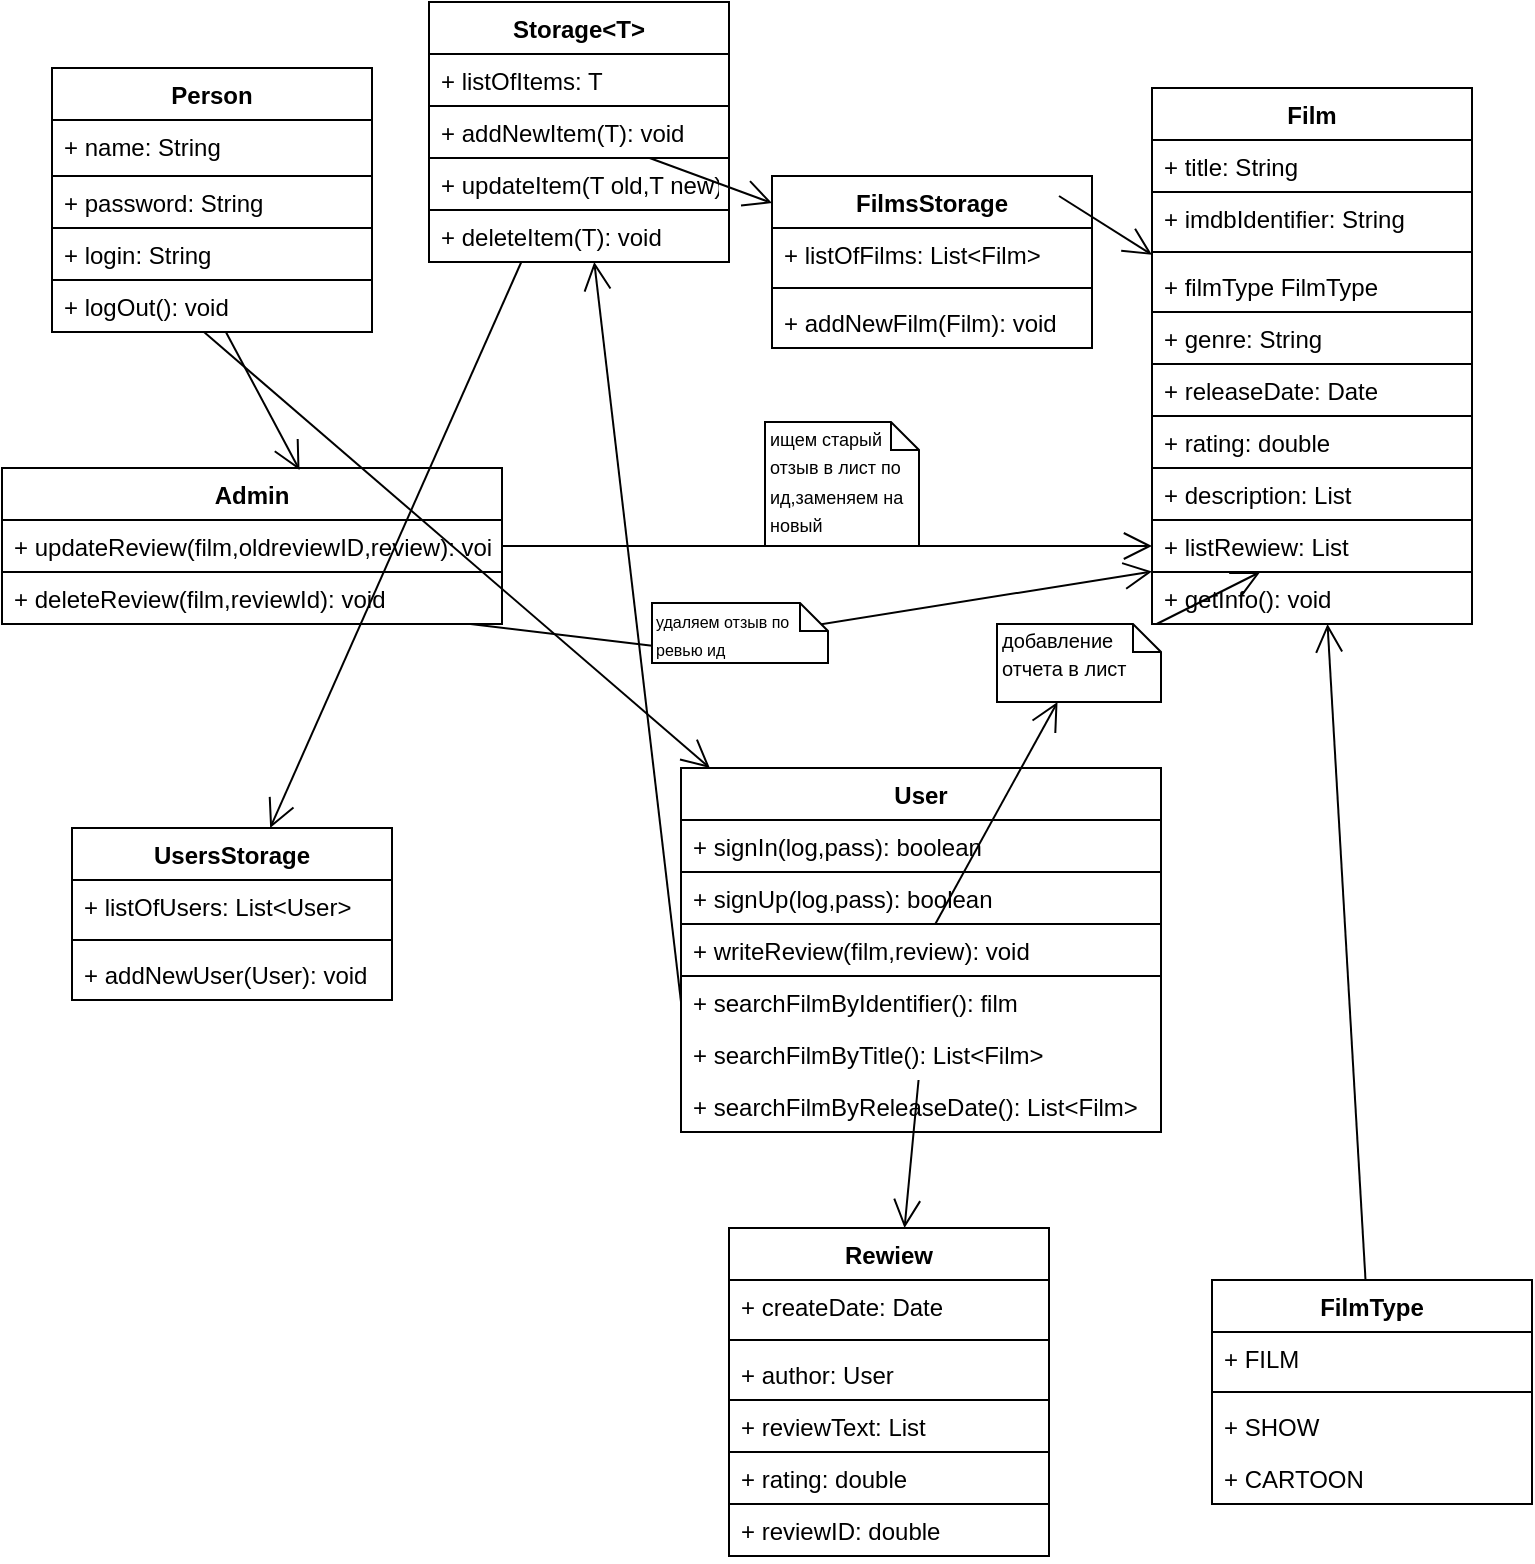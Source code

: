 <mxfile version="12.1.3" type="device" pages="1"><diagram id="Wuawm1jlWOO1GgMnRai0" name="Page-1"><mxGraphModel dx="1168" dy="718" grid="1" gridSize="10" guides="1" tooltips="1" connect="1" arrows="1" fold="1" page="1" pageScale="1" pageWidth="827" pageHeight="1169" math="0" shadow="0"><root><mxCell id="0"/><mxCell id="1" parent="0"/><object label="User" thr="" id="43AIUUlsHRPIofdtEXDQ-6"><mxCell style="swimlane;fontStyle=1;align=center;verticalAlign=top;childLayout=stackLayout;horizontal=1;startSize=26;horizontalStack=0;resizeParent=1;resizeParentMax=0;resizeLast=0;collapsible=1;marginBottom=0;strokeColor=#000000;fillColor=#ffffff;" parent="1" vertex="1"><mxGeometry x="344.5" y="390" width="240" height="182" as="geometry"><mxRectangle x="80" y="60" width="60" height="26" as="alternateBounds"/></mxGeometry></mxCell></object><mxCell id="43AIUUlsHRPIofdtEXDQ-9" value="+ signIn(log,pass): boolean" style="text;strokeColor=#000000;fillColor=none;align=left;verticalAlign=top;spacingLeft=4;spacingRight=4;overflow=hidden;rotatable=0;points=[[0,0.5],[1,0.5]];portConstraint=eastwest;" parent="43AIUUlsHRPIofdtEXDQ-6" vertex="1"><mxGeometry y="26" width="240" height="26" as="geometry"/></mxCell><mxCell id="43AIUUlsHRPIofdtEXDQ-27" value="+ signUp(log,pass): boolean" style="text;strokeColor=#000000;fillColor=#ffffff;align=left;verticalAlign=top;spacingLeft=4;spacingRight=4;overflow=hidden;rotatable=0;points=[[0,0.5],[1,0.5]];portConstraint=eastwest;" parent="43AIUUlsHRPIofdtEXDQ-6" vertex="1"><mxGeometry y="52" width="240" height="26" as="geometry"/></mxCell><mxCell id="43AIUUlsHRPIofdtEXDQ-68" value="+ writeReview(film,review): void" style="text;strokeColor=#000000;fillColor=none;align=left;verticalAlign=top;spacingLeft=4;spacingRight=4;overflow=hidden;rotatable=0;points=[[0,0.5],[1,0.5]];portConstraint=eastwest;" parent="43AIUUlsHRPIofdtEXDQ-6" vertex="1"><mxGeometry y="78" width="240" height="26" as="geometry"/></mxCell><mxCell id="kLeD66EIgudEl7lvjQlh-55" value="+ searchFilmByIdentifier(): film" style="text;strokeColor=none;fillColor=none;align=left;verticalAlign=top;spacingLeft=4;spacingRight=4;overflow=hidden;rotatable=0;points=[[0,0.5],[1,0.5]];portConstraint=eastwest;" vertex="1" parent="43AIUUlsHRPIofdtEXDQ-6"><mxGeometry y="104" width="240" height="26" as="geometry"/></mxCell><mxCell id="kLeD66EIgudEl7lvjQlh-57" value="+ searchFilmByTitle(): List&lt;Film&gt;" style="text;strokeColor=none;fillColor=none;align=left;verticalAlign=top;spacingLeft=4;spacingRight=4;overflow=hidden;rotatable=0;points=[[0,0.5],[1,0.5]];portConstraint=eastwest;" vertex="1" parent="43AIUUlsHRPIofdtEXDQ-6"><mxGeometry y="130" width="240" height="26" as="geometry"/></mxCell><mxCell id="kLeD66EIgudEl7lvjQlh-59" value="+ searchFilmByReleaseDate(): List&lt;Film&gt;" style="text;strokeColor=none;fillColor=none;align=left;verticalAlign=top;spacingLeft=4;spacingRight=4;overflow=hidden;rotatable=0;points=[[0,0.5],[1,0.5]];portConstraint=eastwest;" vertex="1" parent="43AIUUlsHRPIofdtEXDQ-6"><mxGeometry y="156" width="240" height="26" as="geometry"/></mxCell><mxCell id="43AIUUlsHRPIofdtEXDQ-28" value="Film" style="swimlane;fontStyle=1;align=center;verticalAlign=top;childLayout=stackLayout;horizontal=1;startSize=26;horizontalStack=0;resizeParent=1;resizeParentMax=0;resizeLast=0;collapsible=1;marginBottom=0;" parent="1" vertex="1"><mxGeometry x="580" y="50" width="160" height="268" as="geometry"/></mxCell><mxCell id="43AIUUlsHRPIofdtEXDQ-53" value="+ title: String" style="text;strokeColor=#000000;fillColor=none;align=left;verticalAlign=top;spacingLeft=4;spacingRight=4;overflow=hidden;rotatable=0;points=[[0,0.5],[1,0.5]];portConstraint=eastwest;" parent="43AIUUlsHRPIofdtEXDQ-28" vertex="1"><mxGeometry y="26" width="160" height="26" as="geometry"/></mxCell><mxCell id="43AIUUlsHRPIofdtEXDQ-29" value="+ imdbIdentifier: String" style="text;strokeColor=none;fillColor=none;align=left;verticalAlign=top;spacingLeft=4;spacingRight=4;overflow=hidden;rotatable=0;points=[[0,0.5],[1,0.5]];portConstraint=eastwest;" parent="43AIUUlsHRPIofdtEXDQ-28" vertex="1"><mxGeometry y="52" width="160" height="26" as="geometry"/></mxCell><mxCell id="43AIUUlsHRPIofdtEXDQ-30" value="" style="line;strokeWidth=1;fillColor=none;align=left;verticalAlign=middle;spacingTop=-1;spacingLeft=3;spacingRight=3;rotatable=0;labelPosition=right;points=[];portConstraint=eastwest;" parent="43AIUUlsHRPIofdtEXDQ-28" vertex="1"><mxGeometry y="78" width="160" height="8" as="geometry"/></mxCell><mxCell id="43AIUUlsHRPIofdtEXDQ-31" value="+ filmType FilmType" style="text;strokeColor=none;fillColor=none;align=left;verticalAlign=top;spacingLeft=4;spacingRight=4;overflow=hidden;rotatable=0;points=[[0,0.5],[1,0.5]];portConstraint=eastwest;" parent="43AIUUlsHRPIofdtEXDQ-28" vertex="1"><mxGeometry y="86" width="160" height="26" as="geometry"/></mxCell><mxCell id="43AIUUlsHRPIofdtEXDQ-54" value="+ genre: String" style="text;strokeColor=#000000;fillColor=none;align=left;verticalAlign=top;spacingLeft=4;spacingRight=4;overflow=hidden;rotatable=0;points=[[0,0.5],[1,0.5]];portConstraint=eastwest;" parent="43AIUUlsHRPIofdtEXDQ-28" vertex="1"><mxGeometry y="112" width="160" height="26" as="geometry"/></mxCell><mxCell id="43AIUUlsHRPIofdtEXDQ-55" value="+ releaseDate: Date" style="text;strokeColor=#000000;fillColor=none;align=left;verticalAlign=top;spacingLeft=4;spacingRight=4;overflow=hidden;rotatable=0;points=[[0,0.5],[1,0.5]];portConstraint=eastwest;" parent="43AIUUlsHRPIofdtEXDQ-28" vertex="1"><mxGeometry y="138" width="160" height="26" as="geometry"/></mxCell><mxCell id="43AIUUlsHRPIofdtEXDQ-56" value="+ rating: double" style="text;strokeColor=#000000;fillColor=none;align=left;verticalAlign=top;spacingLeft=4;spacingRight=4;overflow=hidden;rotatable=0;points=[[0,0.5],[1,0.5]];portConstraint=eastwest;" parent="43AIUUlsHRPIofdtEXDQ-28" vertex="1"><mxGeometry y="164" width="160" height="26" as="geometry"/></mxCell><mxCell id="43AIUUlsHRPIofdtEXDQ-57" value="+ description: List" style="text;strokeColor=#000000;fillColor=none;align=left;verticalAlign=top;spacingLeft=4;spacingRight=4;overflow=hidden;rotatable=0;points=[[0,0.5],[1,0.5]];portConstraint=eastwest;" parent="43AIUUlsHRPIofdtEXDQ-28" vertex="1"><mxGeometry y="190" width="160" height="26" as="geometry"/></mxCell><mxCell id="43AIUUlsHRPIofdtEXDQ-79" value="+ listRewiew: List" style="text;strokeColor=#000000;fillColor=none;align=left;verticalAlign=top;spacingLeft=4;spacingRight=4;overflow=hidden;rotatable=0;points=[[0,0.5],[1,0.5]];portConstraint=eastwest;" parent="43AIUUlsHRPIofdtEXDQ-28" vertex="1"><mxGeometry y="216" width="160" height="26" as="geometry"/></mxCell><mxCell id="43AIUUlsHRPIofdtEXDQ-78" value="+ getInfo(): void" style="text;strokeColor=#000000;fillColor=none;align=left;verticalAlign=top;spacingLeft=4;spacingRight=4;overflow=hidden;rotatable=0;points=[[0,0.5],[1,0.5]];portConstraint=eastwest;" parent="43AIUUlsHRPIofdtEXDQ-28" vertex="1"><mxGeometry y="242" width="160" height="26" as="geometry"/></mxCell><mxCell id="43AIUUlsHRPIofdtEXDQ-48" value="FilmType" style="swimlane;fontStyle=1;align=center;verticalAlign=top;childLayout=stackLayout;horizontal=1;startSize=26;horizontalStack=0;resizeParent=1;resizeParentMax=0;resizeLast=0;collapsible=1;marginBottom=0;" parent="1" vertex="1"><mxGeometry x="610" y="646" width="160" height="112" as="geometry"/></mxCell><mxCell id="43AIUUlsHRPIofdtEXDQ-49" value="+ FILM" style="text;strokeColor=none;fillColor=none;align=left;verticalAlign=top;spacingLeft=4;spacingRight=4;overflow=hidden;rotatable=0;points=[[0,0.5],[1,0.5]];portConstraint=eastwest;" parent="43AIUUlsHRPIofdtEXDQ-48" vertex="1"><mxGeometry y="26" width="160" height="26" as="geometry"/></mxCell><mxCell id="43AIUUlsHRPIofdtEXDQ-50" value="" style="line;strokeWidth=1;fillColor=none;align=left;verticalAlign=middle;spacingTop=-1;spacingLeft=3;spacingRight=3;rotatable=0;labelPosition=right;points=[];portConstraint=eastwest;" parent="43AIUUlsHRPIofdtEXDQ-48" vertex="1"><mxGeometry y="52" width="160" height="8" as="geometry"/></mxCell><mxCell id="43AIUUlsHRPIofdtEXDQ-52" value="+ SHOW&#10;" style="text;strokeColor=none;fillColor=none;align=left;verticalAlign=top;spacingLeft=4;spacingRight=4;overflow=hidden;rotatable=0;points=[[0,0.5],[1,0.5]];portConstraint=eastwest;" parent="43AIUUlsHRPIofdtEXDQ-48" vertex="1"><mxGeometry y="60" width="160" height="26" as="geometry"/></mxCell><mxCell id="43AIUUlsHRPIofdtEXDQ-51" value="+ CARTOON&#10;" style="text;strokeColor=none;fillColor=none;align=left;verticalAlign=top;spacingLeft=4;spacingRight=4;overflow=hidden;rotatable=0;points=[[0,0.5],[1,0.5]];portConstraint=eastwest;" parent="43AIUUlsHRPIofdtEXDQ-48" vertex="1"><mxGeometry y="86" width="160" height="26" as="geometry"/></mxCell><mxCell id="43AIUUlsHRPIofdtEXDQ-58" value="Rewiew" style="swimlane;fontStyle=1;align=center;verticalAlign=top;childLayout=stackLayout;horizontal=1;startSize=26;horizontalStack=0;resizeParent=1;resizeParentMax=0;resizeLast=0;collapsible=1;marginBottom=0;" parent="1" vertex="1"><mxGeometry x="368.5" y="620" width="160" height="164" as="geometry"/></mxCell><mxCell id="43AIUUlsHRPIofdtEXDQ-59" value="+ createDate: Date" style="text;strokeColor=none;fillColor=none;align=left;verticalAlign=top;spacingLeft=4;spacingRight=4;overflow=hidden;rotatable=0;points=[[0,0.5],[1,0.5]];portConstraint=eastwest;" parent="43AIUUlsHRPIofdtEXDQ-58" vertex="1"><mxGeometry y="26" width="160" height="26" as="geometry"/></mxCell><mxCell id="43AIUUlsHRPIofdtEXDQ-60" value="" style="line;strokeWidth=1;fillColor=none;align=left;verticalAlign=middle;spacingTop=-1;spacingLeft=3;spacingRight=3;rotatable=0;labelPosition=right;points=[];portConstraint=eastwest;" parent="43AIUUlsHRPIofdtEXDQ-58" vertex="1"><mxGeometry y="52" width="160" height="8" as="geometry"/></mxCell><mxCell id="43AIUUlsHRPIofdtEXDQ-61" value="+ author: User" style="text;strokeColor=none;fillColor=none;align=left;verticalAlign=top;spacingLeft=4;spacingRight=4;overflow=hidden;rotatable=0;points=[[0,0.5],[1,0.5]];portConstraint=eastwest;" parent="43AIUUlsHRPIofdtEXDQ-58" vertex="1"><mxGeometry y="60" width="160" height="26" as="geometry"/></mxCell><mxCell id="43AIUUlsHRPIofdtEXDQ-64" value="+ reviewText: List" style="text;strokeColor=#000000;fillColor=none;align=left;verticalAlign=top;spacingLeft=4;spacingRight=4;overflow=hidden;rotatable=0;points=[[0,0.5],[1,0.5]];portConstraint=eastwest;perimeterSpacing=0;strokeWidth=1;" parent="43AIUUlsHRPIofdtEXDQ-58" vertex="1"><mxGeometry y="86" width="160" height="26" as="geometry"/></mxCell><mxCell id="43AIUUlsHRPIofdtEXDQ-65" value="+ rating: double" style="text;strokeColor=#000000;fillColor=none;align=left;verticalAlign=top;spacingLeft=4;spacingRight=4;overflow=hidden;rotatable=0;points=[[0,0.5],[1,0.5]];portConstraint=eastwest;perimeterSpacing=0;strokeWidth=1;" parent="43AIUUlsHRPIofdtEXDQ-58" vertex="1"><mxGeometry y="112" width="160" height="26" as="geometry"/></mxCell><mxCell id="kLeD66EIgudEl7lvjQlh-17" value="+ reviewID: double" style="text;strokeColor=#000000;fillColor=none;align=left;verticalAlign=top;spacingLeft=4;spacingRight=4;overflow=hidden;rotatable=0;points=[[0,0.5],[1,0.5]];portConstraint=eastwest;perimeterSpacing=0;strokeWidth=1;" vertex="1" parent="43AIUUlsHRPIofdtEXDQ-58"><mxGeometry y="138" width="160" height="26" as="geometry"/></mxCell><mxCell id="43AIUUlsHRPIofdtEXDQ-69" value="&lt;br&gt;&lt;br&gt;&lt;br&gt;&lt;br&gt;&lt;br&gt;" style="text;html=1;resizable=0;points=[];autosize=1;align=left;verticalAlign=top;spacingTop=-4;" parent="1" vertex="1"><mxGeometry x="338" y="576" width="20" height="70" as="geometry"/></mxCell><mxCell id="43AIUUlsHRPIofdtEXDQ-74" value="FilmsStorage" style="swimlane;fontStyle=1;align=center;verticalAlign=top;childLayout=stackLayout;horizontal=1;startSize=26;horizontalStack=0;resizeParent=1;resizeParentMax=0;resizeLast=0;collapsible=1;marginBottom=0;strokeColor=#000000;strokeWidth=1;fillColor=#ffffff;" parent="1" vertex="1"><mxGeometry x="390" y="94" width="160" height="86" as="geometry"/></mxCell><mxCell id="kLeD66EIgudEl7lvjQlh-29" value="" style="endArrow=open;endFill=1;endSize=12;html=1;" edge="1" parent="43AIUUlsHRPIofdtEXDQ-74" target="43AIUUlsHRPIofdtEXDQ-28"><mxGeometry width="160" relative="1" as="geometry"><mxPoint x="143.5" y="10" as="sourcePoint"/><mxPoint x="303.5" y="10" as="targetPoint"/></mxGeometry></mxCell><mxCell id="43AIUUlsHRPIofdtEXDQ-75" value="+ listOfFilms: List&lt;Film&gt;" style="text;strokeColor=none;fillColor=none;align=left;verticalAlign=top;spacingLeft=4;spacingRight=4;overflow=hidden;rotatable=0;points=[[0,0.5],[1,0.5]];portConstraint=eastwest;" parent="43AIUUlsHRPIofdtEXDQ-74" vertex="1"><mxGeometry y="26" width="160" height="26" as="geometry"/></mxCell><mxCell id="43AIUUlsHRPIofdtEXDQ-76" value="" style="line;strokeWidth=1;fillColor=none;align=left;verticalAlign=middle;spacingTop=-1;spacingLeft=3;spacingRight=3;rotatable=0;labelPosition=right;points=[];portConstraint=eastwest;" parent="43AIUUlsHRPIofdtEXDQ-74" vertex="1"><mxGeometry y="52" width="160" height="8" as="geometry"/></mxCell><mxCell id="43AIUUlsHRPIofdtEXDQ-77" value="+ addNewFilm(Film): void" style="text;strokeColor=none;fillColor=none;align=left;verticalAlign=top;spacingLeft=4;spacingRight=4;overflow=hidden;rotatable=0;points=[[0,0.5],[1,0.5]];portConstraint=eastwest;" parent="43AIUUlsHRPIofdtEXDQ-74" vertex="1"><mxGeometry y="60" width="160" height="26" as="geometry"/></mxCell><mxCell id="43AIUUlsHRPIofdtEXDQ-80" value="Admin" style="swimlane;fontStyle=1;align=center;verticalAlign=top;childLayout=stackLayout;horizontal=1;startSize=26;horizontalStack=0;resizeParent=1;resizeParentMax=0;resizeLast=0;collapsible=1;marginBottom=0;strokeWidth=1;" parent="1" vertex="1"><mxGeometry x="5" y="240" width="250" height="78" as="geometry"/></mxCell><mxCell id="kLeD66EIgudEl7lvjQlh-11" value="+ updateReview(film,oldreviewID,review): void" style="text;strokeColor=#000000;fillColor=none;align=left;verticalAlign=top;spacingLeft=4;spacingRight=4;overflow=hidden;rotatable=0;points=[[0,0.5],[1,0.5]];portConstraint=eastwest;" vertex="1" parent="43AIUUlsHRPIofdtEXDQ-80"><mxGeometry y="26" width="250" height="26" as="geometry"/></mxCell><mxCell id="kLeD66EIgudEl7lvjQlh-12" value="+ deleteReview(film,reviewId): void" style="text;strokeColor=#000000;fillColor=none;align=left;verticalAlign=top;spacingLeft=4;spacingRight=4;overflow=hidden;rotatable=0;points=[[0,0.5],[1,0.5]];portConstraint=eastwest;" vertex="1" parent="43AIUUlsHRPIofdtEXDQ-80"><mxGeometry y="52" width="250" height="26" as="geometry"/></mxCell><mxCell id="43AIUUlsHRPIofdtEXDQ-85" value="" style="endArrow=open;endFill=1;endSize=12;html=1;" parent="1" source="kLeD66EIgudEl7lvjQlh-57" target="43AIUUlsHRPIofdtEXDQ-58" edge="1"><mxGeometry width="160" relative="1" as="geometry"><mxPoint x="140" y="590" as="sourcePoint"/><mxPoint x="210" y="700" as="targetPoint"/></mxGeometry></mxCell><mxCell id="kLeD66EIgudEl7lvjQlh-3" value="Person" style="swimlane;fontStyle=1;align=center;verticalAlign=top;childLayout=stackLayout;horizontal=1;startSize=26;horizontalStack=0;resizeParent=1;resizeParentMax=0;resizeLast=0;collapsible=1;marginBottom=0;" vertex="1" parent="1"><mxGeometry x="30" y="40" width="160" height="132" as="geometry"/></mxCell><mxCell id="kLeD66EIgudEl7lvjQlh-7" value="+ name: String" style="text;strokeColor=none;fillColor=none;align=left;verticalAlign=top;spacingLeft=4;spacingRight=4;overflow=hidden;rotatable=0;points=[[0,0.5],[1,0.5]];portConstraint=eastwest;" vertex="1" parent="kLeD66EIgudEl7lvjQlh-3"><mxGeometry y="26" width="160" height="28" as="geometry"/></mxCell><mxCell id="kLeD66EIgudEl7lvjQlh-9" value="+ password: String" style="text;strokeColor=#000000;fillColor=none;align=left;verticalAlign=top;spacingLeft=4;spacingRight=4;overflow=hidden;rotatable=0;points=[[0,0.5],[1,0.5]];portConstraint=eastwest;" vertex="1" parent="kLeD66EIgudEl7lvjQlh-3"><mxGeometry y="54" width="160" height="26" as="geometry"/></mxCell><mxCell id="kLeD66EIgudEl7lvjQlh-8" value="+ login: String" style="text;strokeColor=#000000;fillColor=none;align=left;verticalAlign=top;spacingLeft=4;spacingRight=4;overflow=hidden;rotatable=0;points=[[0,0.5],[1,0.5]];portConstraint=eastwest;" vertex="1" parent="kLeD66EIgudEl7lvjQlh-3"><mxGeometry y="80" width="160" height="26" as="geometry"/></mxCell><mxCell id="kLeD66EIgudEl7lvjQlh-10" value="+ logOut(): void" style="text;strokeColor=#000000;fillColor=none;align=left;verticalAlign=top;spacingLeft=4;spacingRight=4;overflow=hidden;rotatable=0;points=[[0,0.5],[1,0.5]];portConstraint=eastwest;" vertex="1" parent="kLeD66EIgudEl7lvjQlh-3"><mxGeometry y="106" width="160" height="26" as="geometry"/></mxCell><mxCell id="kLeD66EIgudEl7lvjQlh-15" value="" style="endArrow=open;endFill=1;endSize=12;html=1;entryX=0.595;entryY=0.013;entryDx=0;entryDy=0;entryPerimeter=0;" edge="1" parent="1" source="kLeD66EIgudEl7lvjQlh-10" target="43AIUUlsHRPIofdtEXDQ-80"><mxGeometry width="160" relative="1" as="geometry"><mxPoint x="30" y="150" as="sourcePoint"/><mxPoint x="190" y="150" as="targetPoint"/></mxGeometry></mxCell><mxCell id="kLeD66EIgudEl7lvjQlh-16" value="" style="endArrow=open;endFill=1;endSize=12;html=1;exitX=0.475;exitY=1;exitDx=0;exitDy=0;exitPerimeter=0;" edge="1" parent="1" source="kLeD66EIgudEl7lvjQlh-10" target="43AIUUlsHRPIofdtEXDQ-6"><mxGeometry width="160" relative="1" as="geometry"><mxPoint x="224.728" y="170" as="sourcePoint"/><mxPoint x="153.05" y="231.014" as="targetPoint"/></mxGeometry></mxCell><mxCell id="kLeD66EIgudEl7lvjQlh-18" value="" style="endArrow=open;endFill=1;endSize=12;html=1;" edge="1" parent="1" source="43AIUUlsHRPIofdtEXDQ-48" target="43AIUUlsHRPIofdtEXDQ-28"><mxGeometry width="160" relative="1" as="geometry"><mxPoint x="50" y="490" as="sourcePoint"/><mxPoint x="210" y="490" as="targetPoint"/></mxGeometry></mxCell><mxCell id="kLeD66EIgudEl7lvjQlh-21" value="" style="endArrow=open;endFill=1;endSize=12;html=1;" edge="1" parent="1" source="kLeD66EIgudEl7lvjQlh-22" target="43AIUUlsHRPIofdtEXDQ-79"><mxGeometry width="160" relative="1" as="geometry"><mxPoint x="160" y="360" as="sourcePoint"/><mxPoint x="320" y="360" as="targetPoint"/></mxGeometry></mxCell><mxCell id="kLeD66EIgudEl7lvjQlh-24" value="" style="endArrow=open;endFill=1;endSize=12;html=1;entryX=0;entryY=0.5;entryDx=0;entryDy=0;" edge="1" parent="1" source="kLeD66EIgudEl7lvjQlh-11" target="43AIUUlsHRPIofdtEXDQ-79"><mxGeometry width="160" relative="1" as="geometry"><mxPoint x="400" y="210" as="sourcePoint"/><mxPoint x="560" y="210" as="targetPoint"/></mxGeometry></mxCell><mxCell id="kLeD66EIgudEl7lvjQlh-26" value="&lt;font style=&quot;font-size: 9px&quot;&gt;ищем старый отзыв в лист по ид,заменяем на новый&lt;/font&gt;" style="shape=note;whiteSpace=wrap;html=1;size=14;verticalAlign=top;align=left;spacingTop=-6;" vertex="1" parent="1"><mxGeometry x="386.5" y="217" width="77" height="62" as="geometry"/></mxCell><mxCell id="kLeD66EIgudEl7lvjQlh-27" value="" style="endArrow=open;endFill=1;endSize=12;html=1;" edge="1" parent="1" source="kLeD66EIgudEl7lvjQlh-12" target="43AIUUlsHRPIofdtEXDQ-79"><mxGeometry width="160" relative="1" as="geometry"><mxPoint x="340" y="300" as="sourcePoint"/><mxPoint x="500" y="300" as="targetPoint"/><Array as="points"><mxPoint x="340" y="330"/></Array></mxGeometry></mxCell><mxCell id="kLeD66EIgudEl7lvjQlh-28" value="&lt;font style=&quot;font-size: 8px&quot;&gt;удаляем отзыв по ревью ид&lt;/font&gt;" style="shape=note;whiteSpace=wrap;html=1;size=14;verticalAlign=top;align=left;spacingTop=-6;" vertex="1" parent="1"><mxGeometry x="330" y="307.5" width="88" height="30" as="geometry"/></mxCell><mxCell id="kLeD66EIgudEl7lvjQlh-42" value="Storage&lt;T&gt;" style="swimlane;fontStyle=1;align=center;verticalAlign=top;childLayout=stackLayout;horizontal=1;startSize=26;horizontalStack=0;resizeParent=1;resizeParentMax=0;resizeLast=0;collapsible=1;marginBottom=0;" vertex="1" parent="1"><mxGeometry x="218.5" y="7" width="150" height="130" as="geometry"/></mxCell><mxCell id="kLeD66EIgudEl7lvjQlh-43" value="+ listOfItems: T" style="text;strokeColor=#000000;fillColor=none;align=left;verticalAlign=top;spacingLeft=4;spacingRight=4;overflow=hidden;rotatable=0;points=[[0,0.5],[1,0.5]];portConstraint=eastwest;" vertex="1" parent="kLeD66EIgudEl7lvjQlh-42"><mxGeometry y="26" width="150" height="26" as="geometry"/></mxCell><mxCell id="kLeD66EIgudEl7lvjQlh-45" value="+ addNewItem(T): void" style="text;strokeColor=#000000;fillColor=none;align=left;verticalAlign=top;spacingLeft=4;spacingRight=4;overflow=hidden;rotatable=0;points=[[0,0.5],[1,0.5]];portConstraint=eastwest;" vertex="1" parent="kLeD66EIgudEl7lvjQlh-42"><mxGeometry y="52" width="150" height="26" as="geometry"/></mxCell><mxCell id="kLeD66EIgudEl7lvjQlh-53" value="+ updateItem(T old,T new): void" style="text;strokeColor=none;fillColor=none;align=left;verticalAlign=top;spacingLeft=4;spacingRight=4;overflow=hidden;rotatable=0;points=[[0,0.5],[1,0.5]];portConstraint=eastwest;" vertex="1" parent="kLeD66EIgudEl7lvjQlh-42"><mxGeometry y="78" width="150" height="26" as="geometry"/></mxCell><mxCell id="kLeD66EIgudEl7lvjQlh-54" value="+ deleteItem(T): void" style="text;strokeColor=#000000;fillColor=none;align=left;verticalAlign=top;spacingLeft=4;spacingRight=4;overflow=hidden;rotatable=0;points=[[0,0.5],[1,0.5]];portConstraint=eastwest;" vertex="1" parent="kLeD66EIgudEl7lvjQlh-42"><mxGeometry y="104" width="150" height="26" as="geometry"/></mxCell><mxCell id="kLeD66EIgudEl7lvjQlh-46" value="" style="endArrow=open;endFill=1;endSize=12;html=1;" edge="1" parent="1" source="kLeD66EIgudEl7lvjQlh-42" target="kLeD66EIgudEl7lvjQlh-48"><mxGeometry width="160" relative="1" as="geometry"><mxPoint x="310" y="160" as="sourcePoint"/><mxPoint x="147.532" y="408" as="targetPoint"/></mxGeometry></mxCell><mxCell id="kLeD66EIgudEl7lvjQlh-47" value="" style="endArrow=open;endFill=1;endSize=12;html=1;" edge="1" parent="1" source="kLeD66EIgudEl7lvjQlh-45" target="43AIUUlsHRPIofdtEXDQ-74"><mxGeometry width="160" relative="1" as="geometry"><mxPoint x="320" y="170" as="sourcePoint"/><mxPoint x="480" y="170" as="targetPoint"/></mxGeometry></mxCell><mxCell id="kLeD66EIgudEl7lvjQlh-48" value="UsersStorage" style="swimlane;fontStyle=1;align=center;verticalAlign=top;childLayout=stackLayout;horizontal=1;startSize=26;horizontalStack=0;resizeParent=1;resizeParentMax=0;resizeLast=0;collapsible=1;marginBottom=0;strokeColor=#000000;strokeWidth=1;fillColor=#ffffff;" vertex="1" parent="1"><mxGeometry x="40" y="420" width="160" height="86" as="geometry"/></mxCell><mxCell id="kLeD66EIgudEl7lvjQlh-50" value="+ listOfUsers: List&lt;User&gt;" style="text;strokeColor=none;fillColor=none;align=left;verticalAlign=top;spacingLeft=4;spacingRight=4;overflow=hidden;rotatable=0;points=[[0,0.5],[1,0.5]];portConstraint=eastwest;" vertex="1" parent="kLeD66EIgudEl7lvjQlh-48"><mxGeometry y="26" width="160" height="26" as="geometry"/></mxCell><mxCell id="kLeD66EIgudEl7lvjQlh-51" value="" style="line;strokeWidth=1;fillColor=none;align=left;verticalAlign=middle;spacingTop=-1;spacingLeft=3;spacingRight=3;rotatable=0;labelPosition=right;points=[];portConstraint=eastwest;" vertex="1" parent="kLeD66EIgudEl7lvjQlh-48"><mxGeometry y="52" width="160" height="8" as="geometry"/></mxCell><mxCell id="kLeD66EIgudEl7lvjQlh-52" value="+ addNewUser(User): void" style="text;strokeColor=none;fillColor=none;align=left;verticalAlign=top;spacingLeft=4;spacingRight=4;overflow=hidden;rotatable=0;points=[[0,0.5],[1,0.5]];portConstraint=eastwest;" vertex="1" parent="kLeD66EIgudEl7lvjQlh-48"><mxGeometry y="60" width="160" height="26" as="geometry"/></mxCell><mxCell id="kLeD66EIgudEl7lvjQlh-22" value="&lt;font size=&quot;1&quot;&gt;добавление&lt;br&gt;отчета в лист&lt;br&gt;&lt;/font&gt;" style="shape=note;whiteSpace=wrap;html=1;size=14;verticalAlign=top;align=left;spacingTop=-6;" vertex="1" parent="1"><mxGeometry x="502.5" y="318" width="82" height="39" as="geometry"/></mxCell><mxCell id="kLeD66EIgudEl7lvjQlh-56" value="" style="endArrow=open;endFill=1;endSize=12;html=1;" edge="1" parent="1" source="43AIUUlsHRPIofdtEXDQ-68" target="kLeD66EIgudEl7lvjQlh-22"><mxGeometry width="160" relative="1" as="geometry"><mxPoint x="393.711" y="425" as="sourcePoint"/><mxPoint x="636.289" y="292" as="targetPoint"/></mxGeometry></mxCell><mxCell id="kLeD66EIgudEl7lvjQlh-61" value="" style="endArrow=open;endFill=1;endSize=12;html=1;exitX=0;exitY=0.5;exitDx=0;exitDy=0;" edge="1" parent="1" source="kLeD66EIgudEl7lvjQlh-55" target="kLeD66EIgudEl7lvjQlh-42"><mxGeometry width="160" relative="1" as="geometry"><mxPoint x="270" y="560" as="sourcePoint"/><mxPoint x="430" y="560" as="targetPoint"/></mxGeometry></mxCell></root></mxGraphModel></diagram></mxfile>